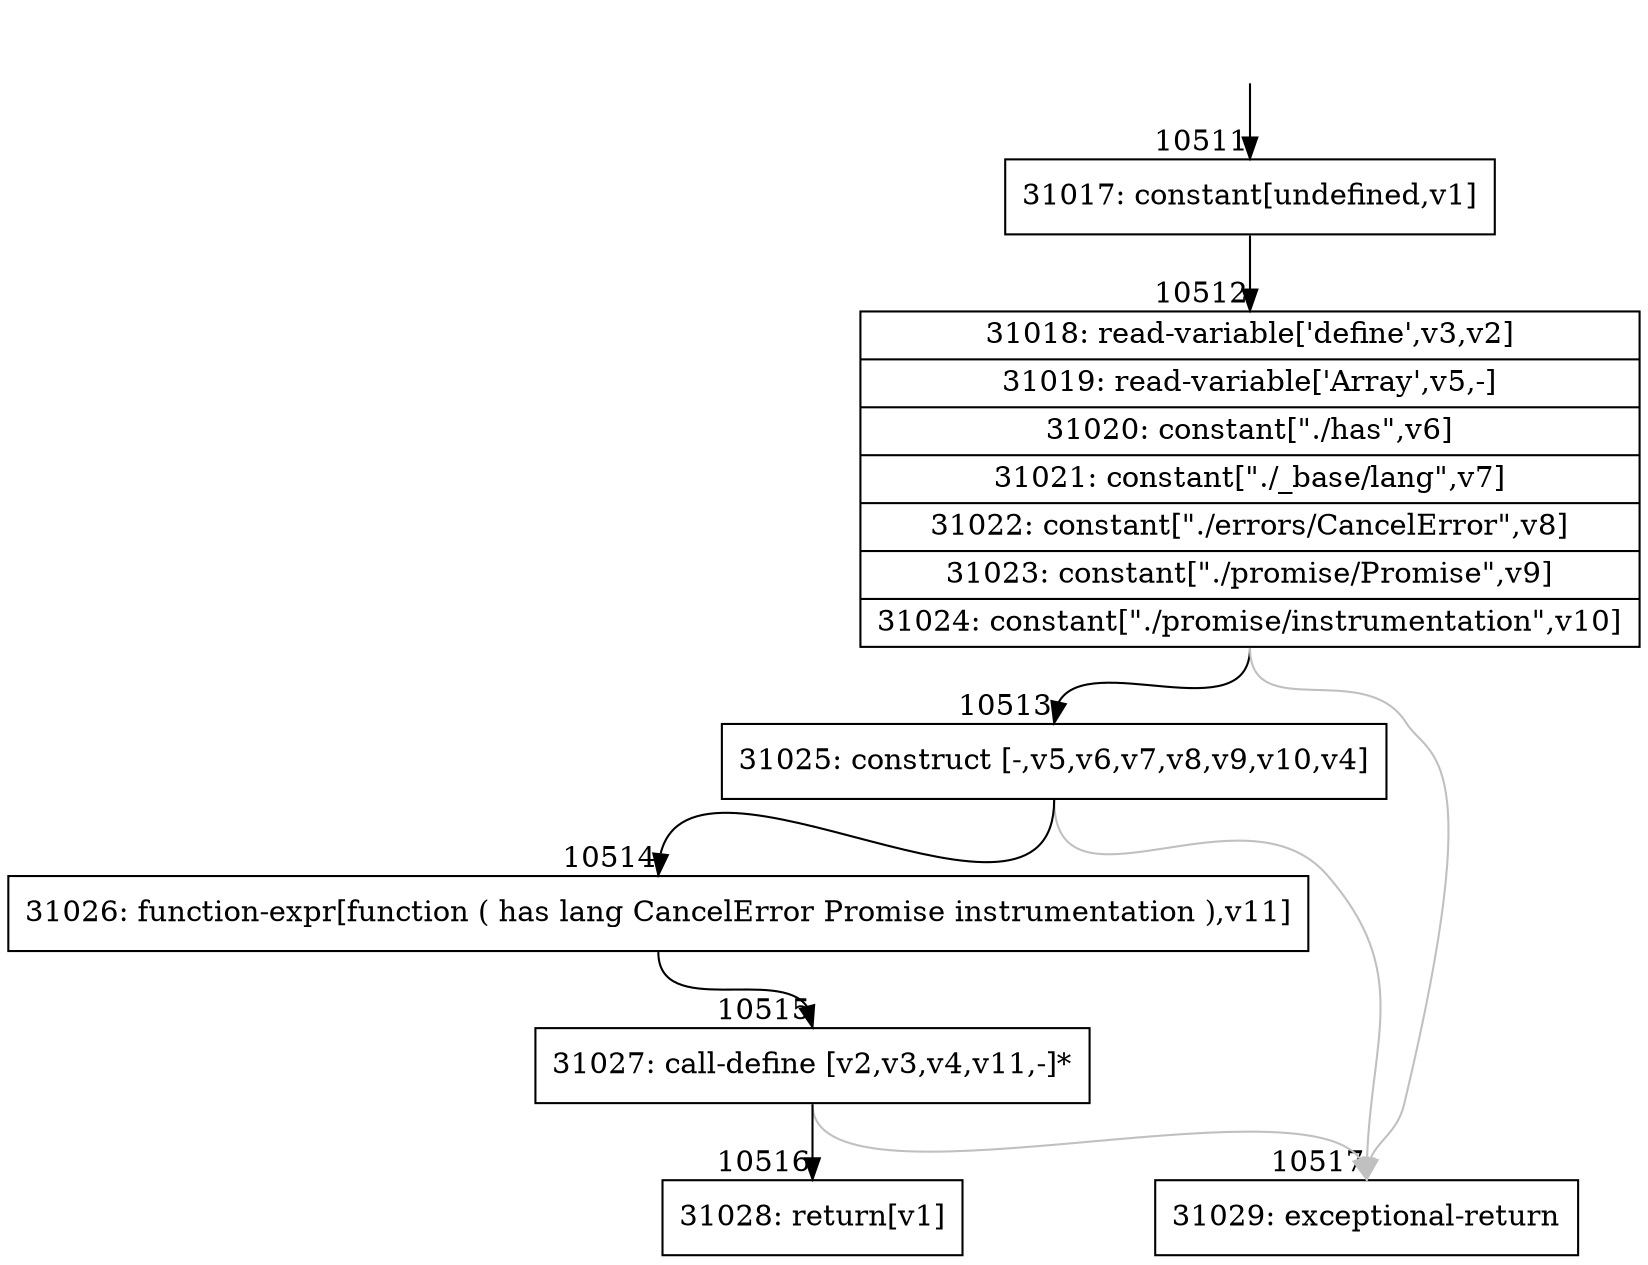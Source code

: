 digraph {
rankdir="TD"
BB_entry742[shape=none,label=""];
BB_entry742 -> BB10511 [tailport=s, headport=n, headlabel="    10511"]
BB10511 [shape=record label="{31017: constant[undefined,v1]}" ] 
BB10511 -> BB10512 [tailport=s, headport=n, headlabel="      10512"]
BB10512 [shape=record label="{31018: read-variable['define',v3,v2]|31019: read-variable['Array',v5,-]|31020: constant[\"./has\",v6]|31021: constant[\"./_base/lang\",v7]|31022: constant[\"./errors/CancelError\",v8]|31023: constant[\"./promise/Promise\",v9]|31024: constant[\"./promise/instrumentation\",v10]}" ] 
BB10512 -> BB10513 [tailport=s, headport=n, headlabel="      10513"]
BB10512 -> BB10517 [tailport=s, headport=n, color=gray, headlabel="      10517"]
BB10513 [shape=record label="{31025: construct [-,v5,v6,v7,v8,v9,v10,v4]}" ] 
BB10513 -> BB10514 [tailport=s, headport=n, headlabel="      10514"]
BB10513 -> BB10517 [tailport=s, headport=n, color=gray]
BB10514 [shape=record label="{31026: function-expr[function ( has lang CancelError Promise instrumentation ),v11]}" ] 
BB10514 -> BB10515 [tailport=s, headport=n, headlabel="      10515"]
BB10515 [shape=record label="{31027: call-define [v2,v3,v4,v11,-]*}" ] 
BB10515 -> BB10516 [tailport=s, headport=n, headlabel="      10516"]
BB10515 -> BB10517 [tailport=s, headport=n, color=gray]
BB10516 [shape=record label="{31028: return[v1]}" ] 
BB10517 [shape=record label="{31029: exceptional-return}" ] 
//#$~ 14782
}

